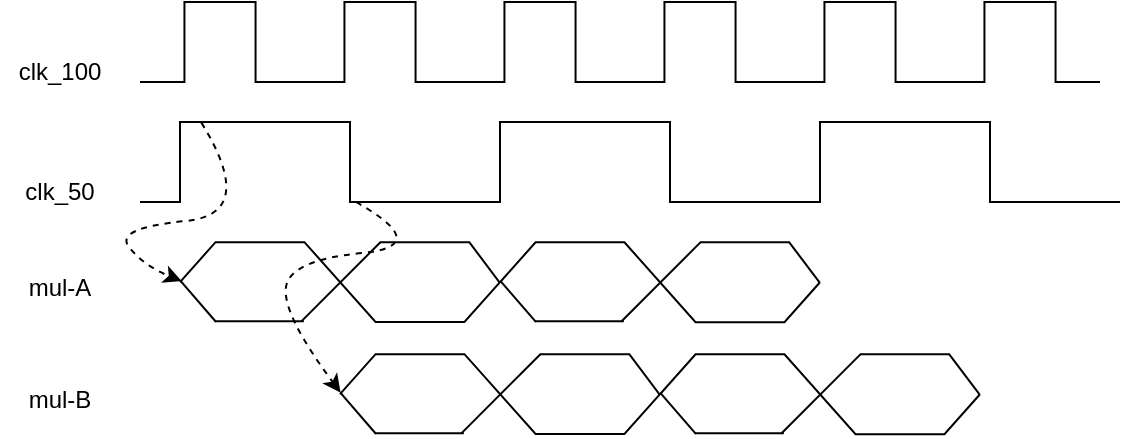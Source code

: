 <mxfile version="22.1.21" type="device">
  <diagram name="Page-1" id="oe3zFpYNGRPz1iMDpquB">
    <mxGraphModel dx="1061" dy="627" grid="1" gridSize="1" guides="1" tooltips="1" connect="1" arrows="1" fold="1" page="1" pageScale="1" pageWidth="1169" pageHeight="827" math="0" shadow="0">
      <root>
        <mxCell id="0" />
        <mxCell id="1" parent="0" />
        <mxCell id="VsQctHywEg8GMkeApocd-3" value="" style="pointerEvents=1;verticalLabelPosition=bottom;shadow=0;dashed=0;align=center;html=1;verticalAlign=top;shape=mxgraph.electrical.waveforms.pulse_1;" vertex="1" parent="1">
          <mxGeometry x="80" y="80" width="80" height="40" as="geometry" />
        </mxCell>
        <mxCell id="VsQctHywEg8GMkeApocd-4" value="" style="pointerEvents=1;verticalLabelPosition=bottom;shadow=0;dashed=0;align=center;html=1;verticalAlign=top;shape=mxgraph.electrical.waveforms.pulse_1;" vertex="1" parent="1">
          <mxGeometry x="160" y="80" width="80" height="40" as="geometry" />
        </mxCell>
        <mxCell id="VsQctHywEg8GMkeApocd-5" value="" style="pointerEvents=1;verticalLabelPosition=bottom;shadow=0;dashed=0;align=center;html=1;verticalAlign=top;shape=mxgraph.electrical.waveforms.pulse_1;" vertex="1" parent="1">
          <mxGeometry x="240" y="80" width="80" height="40" as="geometry" />
        </mxCell>
        <mxCell id="VsQctHywEg8GMkeApocd-6" value="" style="pointerEvents=1;verticalLabelPosition=bottom;shadow=0;dashed=0;align=center;html=1;verticalAlign=top;shape=mxgraph.electrical.waveforms.pulse_1;" vertex="1" parent="1">
          <mxGeometry x="320" y="80" width="80" height="40" as="geometry" />
        </mxCell>
        <mxCell id="VsQctHywEg8GMkeApocd-7" value="" style="pointerEvents=1;verticalLabelPosition=bottom;shadow=0;dashed=0;align=center;html=1;verticalAlign=top;shape=mxgraph.electrical.waveforms.pulse_1;" vertex="1" parent="1">
          <mxGeometry x="400" y="80" width="80" height="40" as="geometry" />
        </mxCell>
        <mxCell id="VsQctHywEg8GMkeApocd-8" value="" style="pointerEvents=1;verticalLabelPosition=bottom;shadow=0;dashed=0;align=center;html=1;verticalAlign=top;shape=mxgraph.electrical.waveforms.pulse_1;" vertex="1" parent="1">
          <mxGeometry x="480" y="80" width="80" height="40" as="geometry" />
        </mxCell>
        <mxCell id="VsQctHywEg8GMkeApocd-15" value="clk_100" style="text;html=1;align=center;verticalAlign=middle;whiteSpace=wrap;rounded=0;" vertex="1" parent="1">
          <mxGeometry x="10" y="100" width="60" height="30" as="geometry" />
        </mxCell>
        <mxCell id="VsQctHywEg8GMkeApocd-17" value="" style="pointerEvents=1;verticalLabelPosition=bottom;shadow=0;dashed=0;align=center;html=1;verticalAlign=top;shape=mxgraph.electrical.waveforms.step_1;" vertex="1" parent="1">
          <mxGeometry x="80" y="140" width="40" height="40" as="geometry" />
        </mxCell>
        <mxCell id="VsQctHywEg8GMkeApocd-18" value="" style="pointerEvents=1;verticalLabelPosition=bottom;shadow=0;dashed=0;align=center;html=1;verticalAlign=top;shape=mxgraph.electrical.waveforms.step_2;" vertex="1" parent="1">
          <mxGeometry x="120" y="140" width="130" height="40" as="geometry" />
        </mxCell>
        <mxCell id="VsQctHywEg8GMkeApocd-19" value="" style="pointerEvents=1;verticalLabelPosition=bottom;shadow=0;dashed=0;align=center;html=1;verticalAlign=top;shape=mxgraph.electrical.waveforms.step_1;" vertex="1" parent="1">
          <mxGeometry x="240" y="140" width="40" height="40" as="geometry" />
        </mxCell>
        <mxCell id="VsQctHywEg8GMkeApocd-20" value="" style="pointerEvents=1;verticalLabelPosition=bottom;shadow=0;dashed=0;align=center;html=1;verticalAlign=top;shape=mxgraph.electrical.waveforms.step_2;" vertex="1" parent="1">
          <mxGeometry x="280" y="140" width="130" height="40" as="geometry" />
        </mxCell>
        <mxCell id="VsQctHywEg8GMkeApocd-21" value="" style="pointerEvents=1;verticalLabelPosition=bottom;shadow=0;dashed=0;align=center;html=1;verticalAlign=top;shape=mxgraph.electrical.waveforms.step_1;" vertex="1" parent="1">
          <mxGeometry x="400" y="140" width="40" height="40" as="geometry" />
        </mxCell>
        <mxCell id="VsQctHywEg8GMkeApocd-22" value="" style="pointerEvents=1;verticalLabelPosition=bottom;shadow=0;dashed=0;align=center;html=1;verticalAlign=top;shape=mxgraph.electrical.waveforms.step_2;" vertex="1" parent="1">
          <mxGeometry x="440" y="140" width="130" height="40" as="geometry" />
        </mxCell>
        <mxCell id="VsQctHywEg8GMkeApocd-29" value="clk_50" style="text;html=1;strokeColor=none;fillColor=none;align=center;verticalAlign=middle;whiteSpace=wrap;rounded=0;" vertex="1" parent="1">
          <mxGeometry x="10" y="160" width="60" height="30" as="geometry" />
        </mxCell>
        <mxCell id="VsQctHywEg8GMkeApocd-30" value="" style="pointerEvents=1;verticalLabelPosition=bottom;shadow=0;dashed=0;align=center;html=1;verticalAlign=top;shape=mxgraph.electrical.waveforms.slow_square_wave;" vertex="1" parent="1">
          <mxGeometry x="100" y="200.08" width="160" height="39.92" as="geometry" />
        </mxCell>
        <mxCell id="VsQctHywEg8GMkeApocd-32" value="" style="endArrow=none;html=1;rounded=0;entryX=0.112;entryY=0.997;entryDx=0;entryDy=0;entryPerimeter=0;exitX=0.003;exitY=0.492;exitDx=0;exitDy=0;exitPerimeter=0;" edge="1" parent="1" source="VsQctHywEg8GMkeApocd-30" target="VsQctHywEg8GMkeApocd-30">
          <mxGeometry width="50" height="50" relative="1" as="geometry">
            <mxPoint x="100" y="221.4" as="sourcePoint" />
            <mxPoint x="133.4" y="240.08" as="targetPoint" />
          </mxGeometry>
        </mxCell>
        <mxCell id="VsQctHywEg8GMkeApocd-34" value="" style="endArrow=none;html=1;rounded=0;entryX=0.387;entryY=0.99;entryDx=0;entryDy=0;entryPerimeter=0;exitX=0.109;exitY=0.99;exitDx=0;exitDy=0;exitPerimeter=0;" edge="1" parent="1" source="VsQctHywEg8GMkeApocd-30" target="VsQctHywEg8GMkeApocd-30">
          <mxGeometry width="50" height="50" relative="1" as="geometry">
            <mxPoint x="110" y="240.08" as="sourcePoint" />
            <mxPoint x="120" y="260.08" as="targetPoint" />
          </mxGeometry>
        </mxCell>
        <mxCell id="VsQctHywEg8GMkeApocd-35" value="" style="endArrow=none;html=1;rounded=0;entryX=0.627;entryY=-0.002;entryDx=0;entryDy=0;entryPerimeter=0;exitX=0.38;exitY=0.989;exitDx=0;exitDy=0;exitPerimeter=0;" edge="1" parent="1" source="VsQctHywEg8GMkeApocd-30" target="VsQctHywEg8GMkeApocd-30">
          <mxGeometry width="50" height="50" relative="1" as="geometry">
            <mxPoint x="132.5" y="236.08" as="sourcePoint" />
            <mxPoint x="157.5" y="236.08" as="targetPoint" />
          </mxGeometry>
        </mxCell>
        <mxCell id="VsQctHywEg8GMkeApocd-38" value="" style="endArrow=none;html=1;rounded=0;entryX=0.999;entryY=0.506;entryDx=0;entryDy=0;entryPerimeter=0;exitX=0.904;exitY=0;exitDx=0;exitDy=0;exitPerimeter=0;" edge="1" parent="1" source="VsQctHywEg8GMkeApocd-30" target="VsQctHywEg8GMkeApocd-30">
          <mxGeometry width="50" height="50" relative="1" as="geometry">
            <mxPoint x="243" y="200.08" as="sourcePoint" />
            <mxPoint x="261" y="220.08" as="targetPoint" />
          </mxGeometry>
        </mxCell>
        <mxCell id="VsQctHywEg8GMkeApocd-39" value="" style="endArrow=none;html=1;rounded=0;entryX=0.387;entryY=0.99;entryDx=0;entryDy=0;entryPerimeter=0;exitX=0.109;exitY=0.99;exitDx=0;exitDy=0;exitPerimeter=0;" edge="1" parent="1">
          <mxGeometry width="50" height="50" relative="1" as="geometry">
            <mxPoint x="200" y="200.08" as="sourcePoint" />
            <mxPoint x="245" y="200.08" as="targetPoint" />
          </mxGeometry>
        </mxCell>
        <mxCell id="VsQctHywEg8GMkeApocd-41" value="" style="pointerEvents=1;verticalLabelPosition=bottom;shadow=0;dashed=0;align=center;html=1;verticalAlign=top;shape=mxgraph.electrical.waveforms.slow_square_wave;" vertex="1" parent="1">
          <mxGeometry x="180" y="256.08" width="160" height="39.92" as="geometry" />
        </mxCell>
        <mxCell id="VsQctHywEg8GMkeApocd-42" value="" style="endArrow=none;html=1;rounded=0;entryX=0.112;entryY=0.997;entryDx=0;entryDy=0;entryPerimeter=0;exitX=0.003;exitY=0.492;exitDx=0;exitDy=0;exitPerimeter=0;" edge="1" parent="1" source="VsQctHywEg8GMkeApocd-41" target="VsQctHywEg8GMkeApocd-41">
          <mxGeometry width="50" height="50" relative="1" as="geometry">
            <mxPoint x="180" y="277.4" as="sourcePoint" />
            <mxPoint x="213.4" y="296.08" as="targetPoint" />
          </mxGeometry>
        </mxCell>
        <mxCell id="VsQctHywEg8GMkeApocd-43" value="" style="endArrow=none;html=1;rounded=0;entryX=0.387;entryY=0.99;entryDx=0;entryDy=0;entryPerimeter=0;exitX=0.109;exitY=0.99;exitDx=0;exitDy=0;exitPerimeter=0;" edge="1" parent="1" source="VsQctHywEg8GMkeApocd-41" target="VsQctHywEg8GMkeApocd-41">
          <mxGeometry width="50" height="50" relative="1" as="geometry">
            <mxPoint x="190" y="296.08" as="sourcePoint" />
            <mxPoint x="200" y="316.08" as="targetPoint" />
          </mxGeometry>
        </mxCell>
        <mxCell id="VsQctHywEg8GMkeApocd-44" value="" style="endArrow=none;html=1;rounded=0;entryX=0.627;entryY=-0.002;entryDx=0;entryDy=0;entryPerimeter=0;exitX=0.38;exitY=0.989;exitDx=0;exitDy=0;exitPerimeter=0;" edge="1" parent="1" source="VsQctHywEg8GMkeApocd-41" target="VsQctHywEg8GMkeApocd-41">
          <mxGeometry width="50" height="50" relative="1" as="geometry">
            <mxPoint x="212.5" y="292.08" as="sourcePoint" />
            <mxPoint x="237.5" y="292.08" as="targetPoint" />
          </mxGeometry>
        </mxCell>
        <mxCell id="VsQctHywEg8GMkeApocd-45" value="" style="endArrow=none;html=1;rounded=0;entryX=0.999;entryY=0.506;entryDx=0;entryDy=0;entryPerimeter=0;exitX=0.904;exitY=0;exitDx=0;exitDy=0;exitPerimeter=0;" edge="1" parent="1" source="VsQctHywEg8GMkeApocd-41" target="VsQctHywEg8GMkeApocd-41">
          <mxGeometry width="50" height="50" relative="1" as="geometry">
            <mxPoint x="323" y="256.08" as="sourcePoint" />
            <mxPoint x="341" y="276.08" as="targetPoint" />
          </mxGeometry>
        </mxCell>
        <mxCell id="VsQctHywEg8GMkeApocd-46" value="" style="endArrow=none;html=1;rounded=0;entryX=0.387;entryY=0.99;entryDx=0;entryDy=0;entryPerimeter=0;exitX=0.109;exitY=0.99;exitDx=0;exitDy=0;exitPerimeter=0;" edge="1" parent="1">
          <mxGeometry width="50" height="50" relative="1" as="geometry">
            <mxPoint x="280" y="256.08" as="sourcePoint" />
            <mxPoint x="325" y="256.08" as="targetPoint" />
          </mxGeometry>
        </mxCell>
        <mxCell id="VsQctHywEg8GMkeApocd-47" value="" style="pointerEvents=1;verticalLabelPosition=bottom;shadow=0;dashed=0;align=center;html=1;verticalAlign=top;shape=mxgraph.electrical.waveforms.slow_square_wave;" vertex="1" parent="1">
          <mxGeometry x="260" y="200.16" width="160" height="39.92" as="geometry" />
        </mxCell>
        <mxCell id="VsQctHywEg8GMkeApocd-48" value="" style="endArrow=none;html=1;rounded=0;entryX=0.112;entryY=0.997;entryDx=0;entryDy=0;entryPerimeter=0;exitX=0.003;exitY=0.492;exitDx=0;exitDy=0;exitPerimeter=0;" edge="1" parent="1" source="VsQctHywEg8GMkeApocd-47" target="VsQctHywEg8GMkeApocd-47">
          <mxGeometry width="50" height="50" relative="1" as="geometry">
            <mxPoint x="260" y="221.48" as="sourcePoint" />
            <mxPoint x="293.4" y="240.16" as="targetPoint" />
          </mxGeometry>
        </mxCell>
        <mxCell id="VsQctHywEg8GMkeApocd-49" value="" style="endArrow=none;html=1;rounded=0;entryX=0.387;entryY=0.99;entryDx=0;entryDy=0;entryPerimeter=0;exitX=0.109;exitY=0.99;exitDx=0;exitDy=0;exitPerimeter=0;" edge="1" parent="1" source="VsQctHywEg8GMkeApocd-47" target="VsQctHywEg8GMkeApocd-47">
          <mxGeometry width="50" height="50" relative="1" as="geometry">
            <mxPoint x="270" y="240.16" as="sourcePoint" />
            <mxPoint x="280" y="260.16" as="targetPoint" />
          </mxGeometry>
        </mxCell>
        <mxCell id="VsQctHywEg8GMkeApocd-50" value="" style="endArrow=none;html=1;rounded=0;entryX=0.627;entryY=-0.002;entryDx=0;entryDy=0;entryPerimeter=0;exitX=0.38;exitY=0.989;exitDx=0;exitDy=0;exitPerimeter=0;" edge="1" parent="1" source="VsQctHywEg8GMkeApocd-47" target="VsQctHywEg8GMkeApocd-47">
          <mxGeometry width="50" height="50" relative="1" as="geometry">
            <mxPoint x="292.5" y="236.16" as="sourcePoint" />
            <mxPoint x="317.5" y="236.16" as="targetPoint" />
          </mxGeometry>
        </mxCell>
        <mxCell id="VsQctHywEg8GMkeApocd-51" value="" style="endArrow=none;html=1;rounded=0;entryX=0.999;entryY=0.506;entryDx=0;entryDy=0;entryPerimeter=0;exitX=0.904;exitY=0;exitDx=0;exitDy=0;exitPerimeter=0;" edge="1" parent="1" source="VsQctHywEg8GMkeApocd-47" target="VsQctHywEg8GMkeApocd-47">
          <mxGeometry width="50" height="50" relative="1" as="geometry">
            <mxPoint x="403" y="200.16" as="sourcePoint" />
            <mxPoint x="421" y="220.16" as="targetPoint" />
          </mxGeometry>
        </mxCell>
        <mxCell id="VsQctHywEg8GMkeApocd-52" value="" style="endArrow=none;html=1;rounded=0;entryX=0.387;entryY=0.99;entryDx=0;entryDy=0;entryPerimeter=0;exitX=0.109;exitY=0.99;exitDx=0;exitDy=0;exitPerimeter=0;" edge="1" parent="1">
          <mxGeometry width="50" height="50" relative="1" as="geometry">
            <mxPoint x="360" y="200.16" as="sourcePoint" />
            <mxPoint x="405" y="200.16" as="targetPoint" />
          </mxGeometry>
        </mxCell>
        <mxCell id="VsQctHywEg8GMkeApocd-53" value="" style="pointerEvents=1;verticalLabelPosition=bottom;shadow=0;dashed=0;align=center;html=1;verticalAlign=top;shape=mxgraph.electrical.waveforms.slow_square_wave;" vertex="1" parent="1">
          <mxGeometry x="340" y="256.16" width="160" height="39.92" as="geometry" />
        </mxCell>
        <mxCell id="VsQctHywEg8GMkeApocd-54" value="" style="endArrow=none;html=1;rounded=0;entryX=0.112;entryY=0.997;entryDx=0;entryDy=0;entryPerimeter=0;exitX=0.003;exitY=0.492;exitDx=0;exitDy=0;exitPerimeter=0;" edge="1" parent="1" source="VsQctHywEg8GMkeApocd-53" target="VsQctHywEg8GMkeApocd-53">
          <mxGeometry width="50" height="50" relative="1" as="geometry">
            <mxPoint x="340" y="277.48" as="sourcePoint" />
            <mxPoint x="373.4" y="296.16" as="targetPoint" />
          </mxGeometry>
        </mxCell>
        <mxCell id="VsQctHywEg8GMkeApocd-55" value="" style="endArrow=none;html=1;rounded=0;entryX=0.387;entryY=0.99;entryDx=0;entryDy=0;entryPerimeter=0;exitX=0.109;exitY=0.99;exitDx=0;exitDy=0;exitPerimeter=0;" edge="1" parent="1" source="VsQctHywEg8GMkeApocd-53" target="VsQctHywEg8GMkeApocd-53">
          <mxGeometry width="50" height="50" relative="1" as="geometry">
            <mxPoint x="350" y="296.16" as="sourcePoint" />
            <mxPoint x="360" y="316.16" as="targetPoint" />
          </mxGeometry>
        </mxCell>
        <mxCell id="VsQctHywEg8GMkeApocd-56" value="" style="endArrow=none;html=1;rounded=0;entryX=0.627;entryY=-0.002;entryDx=0;entryDy=0;entryPerimeter=0;exitX=0.38;exitY=0.989;exitDx=0;exitDy=0;exitPerimeter=0;" edge="1" parent="1" source="VsQctHywEg8GMkeApocd-53" target="VsQctHywEg8GMkeApocd-53">
          <mxGeometry width="50" height="50" relative="1" as="geometry">
            <mxPoint x="372.5" y="292.16" as="sourcePoint" />
            <mxPoint x="397.5" y="292.16" as="targetPoint" />
          </mxGeometry>
        </mxCell>
        <mxCell id="VsQctHywEg8GMkeApocd-57" value="" style="endArrow=none;html=1;rounded=0;entryX=0.999;entryY=0.506;entryDx=0;entryDy=0;entryPerimeter=0;exitX=0.904;exitY=0;exitDx=0;exitDy=0;exitPerimeter=0;" edge="1" parent="1" source="VsQctHywEg8GMkeApocd-53" target="VsQctHywEg8GMkeApocd-53">
          <mxGeometry width="50" height="50" relative="1" as="geometry">
            <mxPoint x="483" y="256.16" as="sourcePoint" />
            <mxPoint x="501" y="276.16" as="targetPoint" />
          </mxGeometry>
        </mxCell>
        <mxCell id="VsQctHywEg8GMkeApocd-58" value="" style="endArrow=none;html=1;rounded=0;entryX=0.387;entryY=0.99;entryDx=0;entryDy=0;entryPerimeter=0;exitX=0.109;exitY=0.99;exitDx=0;exitDy=0;exitPerimeter=0;" edge="1" parent="1">
          <mxGeometry width="50" height="50" relative="1" as="geometry">
            <mxPoint x="440" y="256.16" as="sourcePoint" />
            <mxPoint x="485" y="256.16" as="targetPoint" />
          </mxGeometry>
        </mxCell>
        <mxCell id="VsQctHywEg8GMkeApocd-62" value="" style="curved=1;endArrow=classic;html=1;rounded=0;entryX=0.005;entryY=0.486;entryDx=0;entryDy=0;entryPerimeter=0;dashed=1;strokeWidth=1;exitX=0.767;exitY=0.008;exitDx=0;exitDy=0;exitPerimeter=0;" edge="1" parent="1" source="VsQctHywEg8GMkeApocd-17" target="VsQctHywEg8GMkeApocd-30">
          <mxGeometry width="50" height="50" relative="1" as="geometry">
            <mxPoint x="100" y="164" as="sourcePoint" />
            <mxPoint x="102" y="268" as="targetPoint" />
            <Array as="points">
              <mxPoint x="139" y="186" />
              <mxPoint x="67" y="193" />
              <mxPoint x="82" y="212" />
            </Array>
          </mxGeometry>
        </mxCell>
        <mxCell id="VsQctHywEg8GMkeApocd-63" value="" style="curved=1;endArrow=classic;html=1;rounded=0;entryX=0.002;entryY=0.482;entryDx=0;entryDy=0;entryPerimeter=0;dashed=1;strokeWidth=1;" edge="1" parent="1" target="VsQctHywEg8GMkeApocd-41">
          <mxGeometry width="50" height="50" relative="1" as="geometry">
            <mxPoint x="188" y="180" as="sourcePoint" />
            <mxPoint x="189" y="235" as="targetPoint" />
            <Array as="points">
              <mxPoint x="227" y="202" />
              <mxPoint x="155" y="209" />
              <mxPoint x="151" y="236" />
            </Array>
          </mxGeometry>
        </mxCell>
        <mxCell id="VsQctHywEg8GMkeApocd-64" value="mul-A" style="text;html=1;strokeColor=none;fillColor=none;align=center;verticalAlign=middle;whiteSpace=wrap;rounded=0;" vertex="1" parent="1">
          <mxGeometry x="10" y="208" width="60" height="30" as="geometry" />
        </mxCell>
        <mxCell id="VsQctHywEg8GMkeApocd-65" value="mul-B" style="text;html=1;strokeColor=none;fillColor=none;align=center;verticalAlign=middle;whiteSpace=wrap;rounded=0;" vertex="1" parent="1">
          <mxGeometry x="10" y="264" width="60" height="30" as="geometry" />
        </mxCell>
      </root>
    </mxGraphModel>
  </diagram>
</mxfile>
